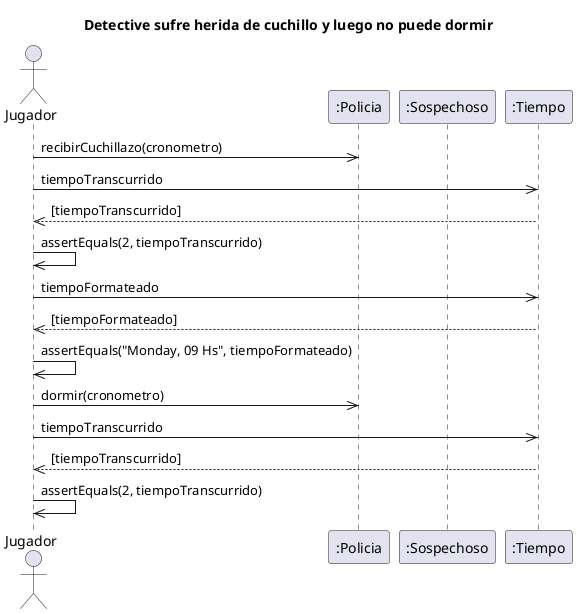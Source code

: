 @startuml
title Detective sufre herida de cuchillo y luego no puede dormir

actor "Jugador" as AlgoThief
participant ":Policia" as Policia
participant ":Sospechoso" as Sospechoso
participant ":Tiempo" as Tiempo
AlgoThief ->> Policia : recibirCuchillazo(cronometro)
AlgoThief ->> Tiempo : tiempoTranscurrido
return[tiempoTranscurrido]
AlgoThief ->> AlgoThief : assertEquals(2, tiempoTranscurrido)

AlgoThief ->> Tiempo : tiempoFormateado
return[tiempoFormateado]
AlgoThief ->> AlgoThief : assertEquals("Monday, 09 Hs", tiempoFormateado)

AlgoThief ->> Policia : dormir(cronometro)
AlgoThief ->> Tiempo : tiempoTranscurrido
return[tiempoTranscurrido]
AlgoThief ->> AlgoThief : assertEquals(2, tiempoTranscurrido)

@enduml